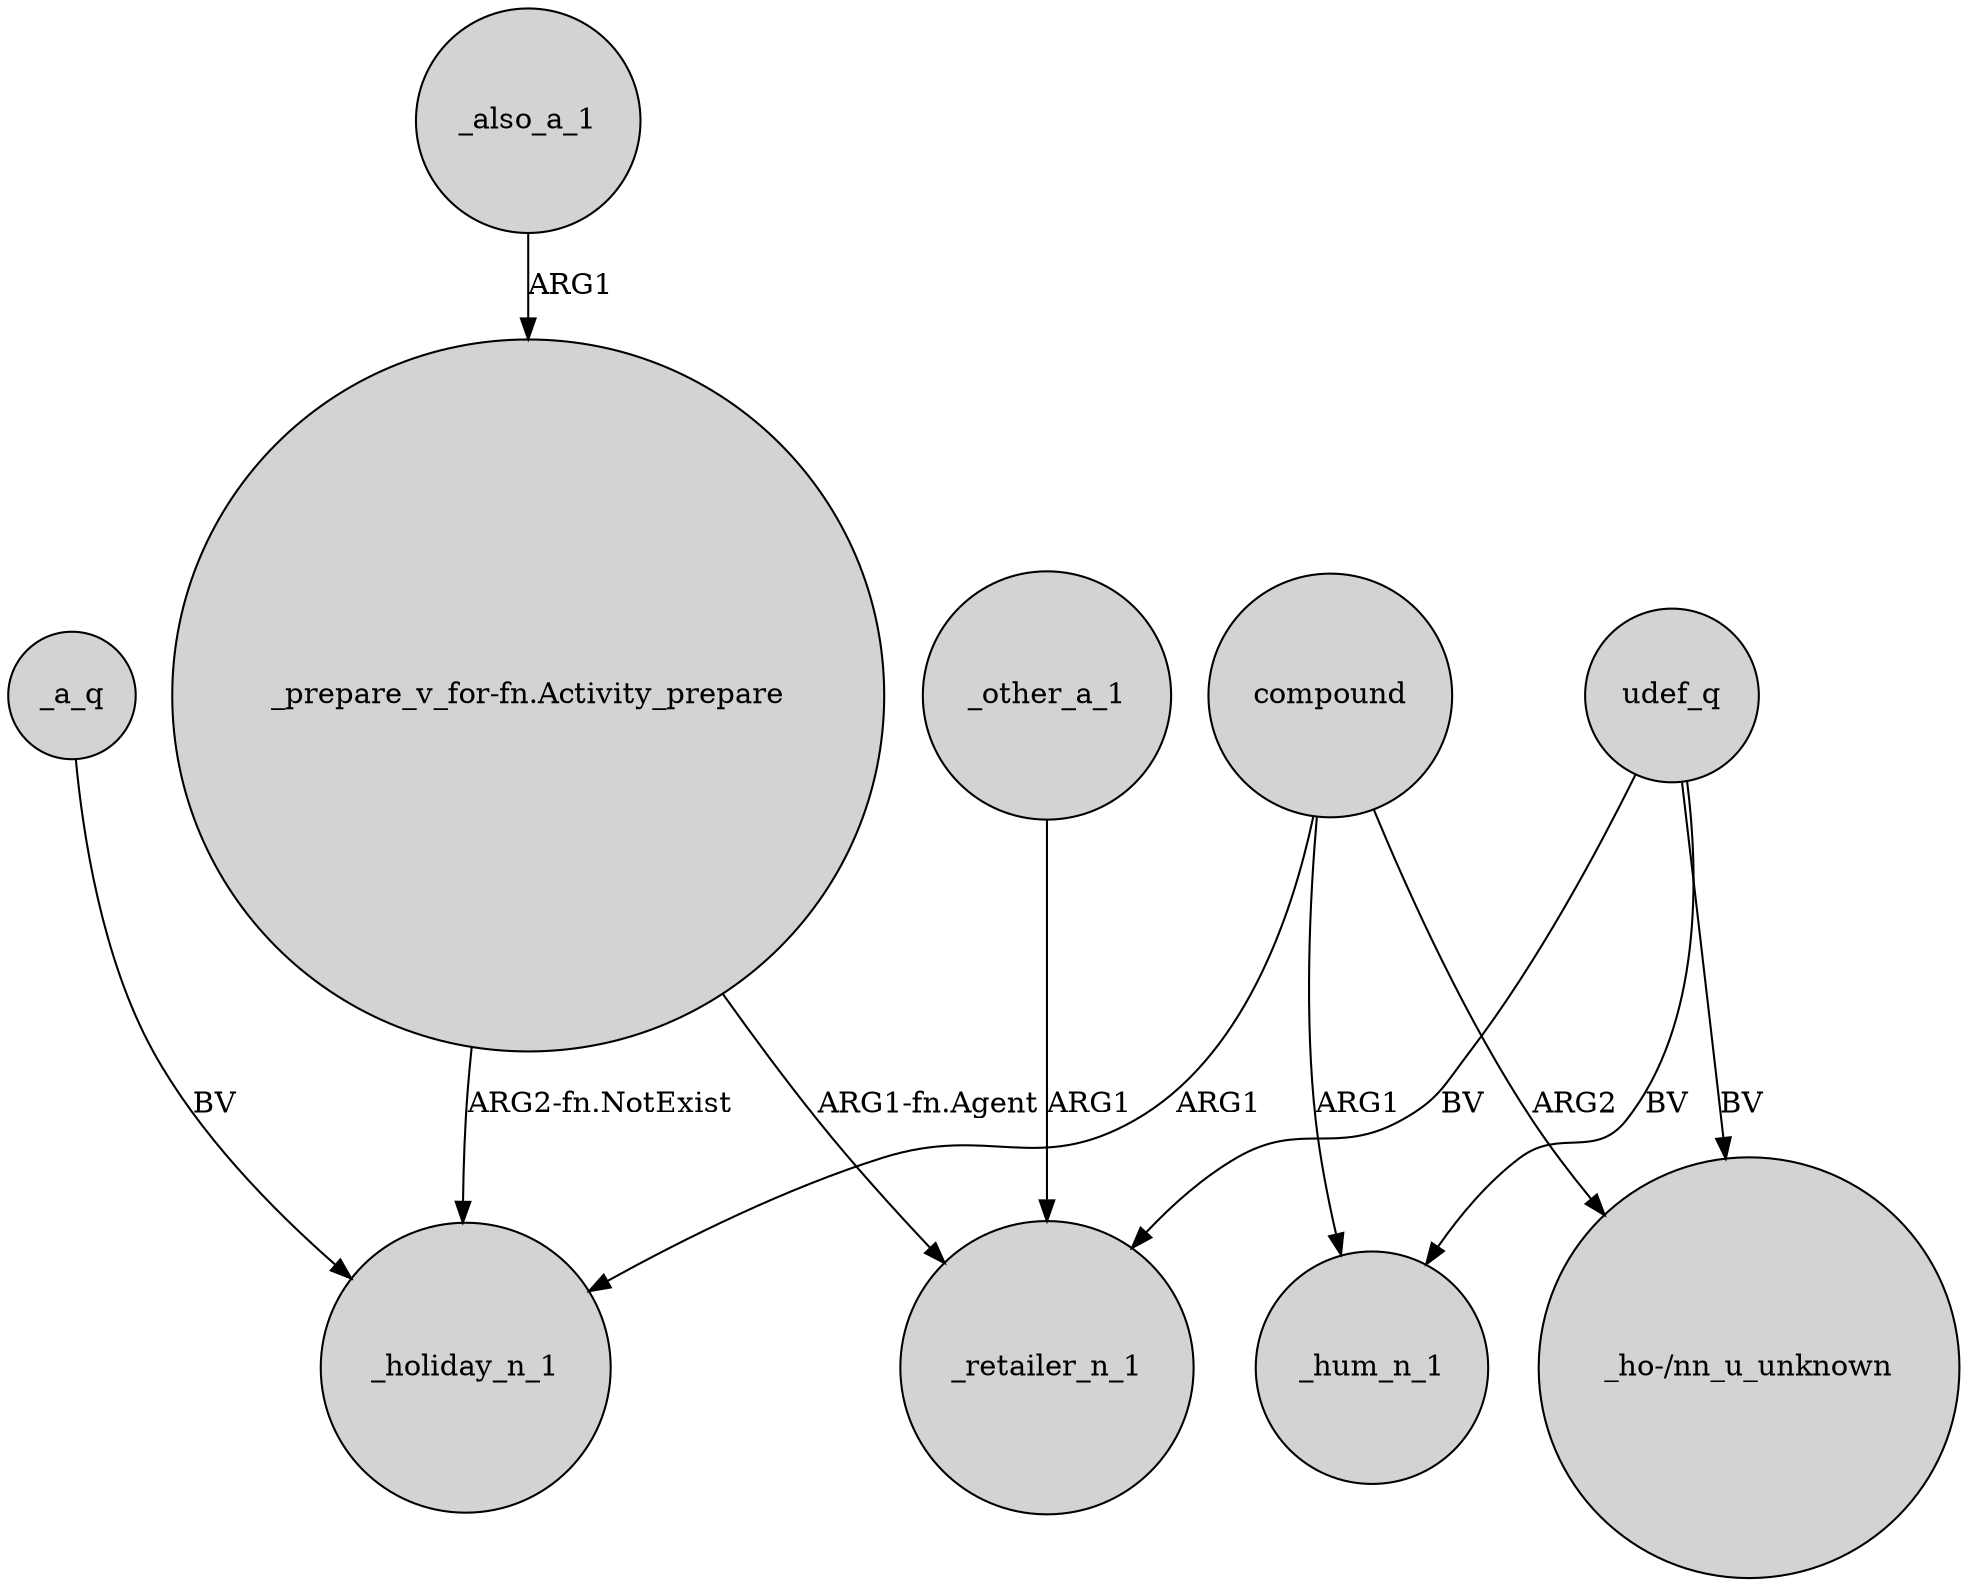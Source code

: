 digraph {
	node [shape=circle style=filled]
	_also_a_1 -> "_prepare_v_for-fn.Activity_prepare" [label=ARG1]
	udef_q -> "_ho-/nn_u_unknown" [label=BV]
	"_prepare_v_for-fn.Activity_prepare" -> _holiday_n_1 [label="ARG2-fn.NotExist"]
	udef_q -> _retailer_n_1 [label=BV]
	_other_a_1 -> _retailer_n_1 [label=ARG1]
	_a_q -> _holiday_n_1 [label=BV]
	udef_q -> _hum_n_1 [label=BV]
	compound -> "_ho-/nn_u_unknown" [label=ARG2]
	"_prepare_v_for-fn.Activity_prepare" -> _retailer_n_1 [label="ARG1-fn.Agent"]
	compound -> _holiday_n_1 [label=ARG1]
	compound -> _hum_n_1 [label=ARG1]
}

